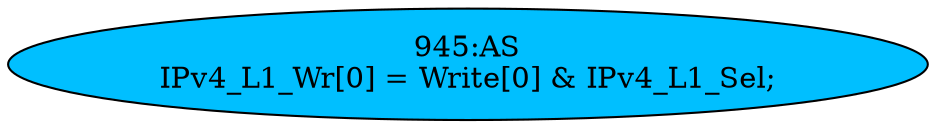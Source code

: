 strict digraph "" {
	node [label="\N"];
	"945:AS"	 [ast="<pyverilog.vparser.ast.Assign object at 0x7fbdee048090>",
		def_var="['IPv4_L1_Wr']",
		fillcolor=deepskyblue,
		label="945:AS
IPv4_L1_Wr[0] = Write[0] & IPv4_L1_Sel;",
		statements="[]",
		style=filled,
		typ=Assign,
		use_var="['Write', 'IPv4_L1_Sel']"];
}
